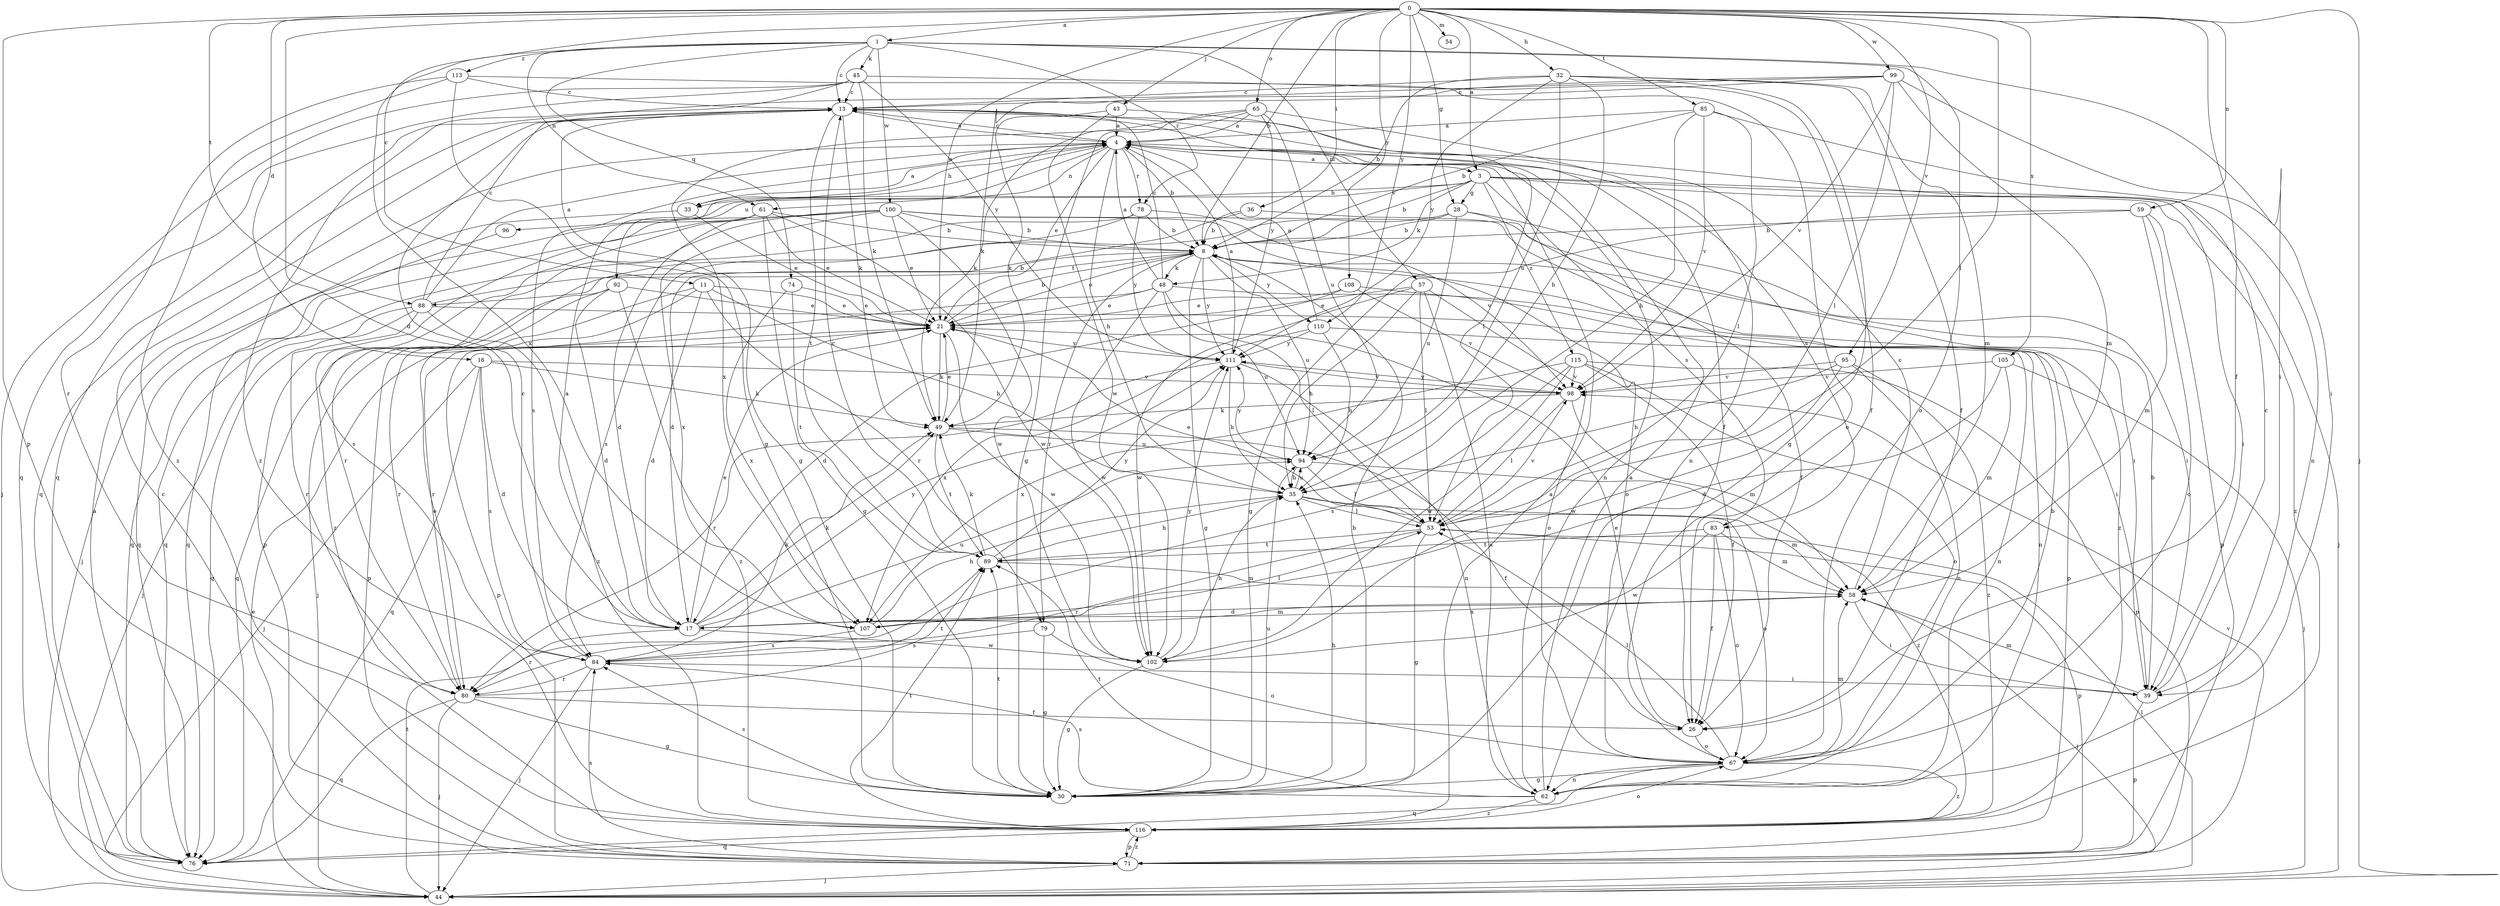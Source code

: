 strict digraph  {
0;
1;
3;
4;
8;
11;
13;
16;
17;
21;
26;
28;
30;
32;
33;
35;
36;
39;
43;
44;
45;
48;
49;
53;
54;
57;
58;
59;
61;
62;
65;
67;
71;
74;
76;
78;
79;
80;
83;
84;
85;
88;
89;
92;
94;
95;
96;
98;
99;
100;
102;
105;
107;
108;
110;
111;
113;
115;
116;
0 -> 1  [label=a];
0 -> 3  [label=a];
0 -> 8  [label=b];
0 -> 11  [label=c];
0 -> 16  [label=d];
0 -> 17  [label=d];
0 -> 21  [label=e];
0 -> 26  [label=f];
0 -> 28  [label=g];
0 -> 32  [label=h];
0 -> 36  [label=i];
0 -> 43  [label=j];
0 -> 44  [label=j];
0 -> 53  [label=l];
0 -> 54  [label=m];
0 -> 59  [label=n];
0 -> 65  [label=o];
0 -> 71  [label=p];
0 -> 85  [label=t];
0 -> 88  [label=t];
0 -> 95  [label=v];
0 -> 99  [label=w];
0 -> 105  [label=x];
0 -> 108  [label=y];
0 -> 110  [label=y];
1 -> 13  [label=c];
1 -> 39  [label=i];
1 -> 45  [label=k];
1 -> 57  [label=m];
1 -> 61  [label=n];
1 -> 67  [label=o];
1 -> 74  [label=q];
1 -> 78  [label=r];
1 -> 100  [label=w];
1 -> 107  [label=x];
1 -> 113  [label=z];
3 -> 8  [label=b];
3 -> 28  [label=g];
3 -> 33  [label=h];
3 -> 39  [label=i];
3 -> 44  [label=j];
3 -> 48  [label=k];
3 -> 83  [label=s];
3 -> 96  [label=v];
3 -> 115  [label=z];
3 -> 116  [label=z];
4 -> 3  [label=a];
4 -> 8  [label=b];
4 -> 13  [label=c];
4 -> 21  [label=e];
4 -> 33  [label=h];
4 -> 35  [label=h];
4 -> 61  [label=n];
4 -> 62  [label=n];
4 -> 78  [label=r];
4 -> 83  [label=s];
4 -> 84  [label=s];
4 -> 92  [label=u];
8 -> 21  [label=e];
8 -> 30  [label=g];
8 -> 48  [label=k];
8 -> 79  [label=r];
8 -> 88  [label=t];
8 -> 94  [label=u];
8 -> 110  [label=y];
8 -> 111  [label=y];
11 -> 17  [label=d];
11 -> 21  [label=e];
11 -> 35  [label=h];
11 -> 71  [label=p];
11 -> 79  [label=r];
11 -> 80  [label=r];
13 -> 4  [label=a];
13 -> 26  [label=f];
13 -> 30  [label=g];
13 -> 49  [label=k];
13 -> 76  [label=q];
13 -> 89  [label=t];
16 -> 17  [label=d];
16 -> 44  [label=j];
16 -> 49  [label=k];
16 -> 76  [label=q];
16 -> 84  [label=s];
16 -> 98  [label=v];
17 -> 4  [label=a];
17 -> 21  [label=e];
17 -> 49  [label=k];
17 -> 58  [label=m];
17 -> 80  [label=r];
17 -> 94  [label=u];
17 -> 102  [label=w];
17 -> 111  [label=y];
21 -> 8  [label=b];
21 -> 49  [label=k];
21 -> 71  [label=p];
21 -> 102  [label=w];
21 -> 111  [label=y];
26 -> 21  [label=e];
26 -> 67  [label=o];
28 -> 8  [label=b];
28 -> 26  [label=f];
28 -> 39  [label=i];
28 -> 80  [label=r];
28 -> 94  [label=u];
30 -> 8  [label=b];
30 -> 35  [label=h];
30 -> 84  [label=s];
30 -> 89  [label=t];
30 -> 94  [label=u];
32 -> 8  [label=b];
32 -> 13  [label=c];
32 -> 26  [label=f];
32 -> 30  [label=g];
32 -> 35  [label=h];
32 -> 58  [label=m];
32 -> 94  [label=u];
32 -> 111  [label=y];
33 -> 4  [label=a];
33 -> 21  [label=e];
33 -> 76  [label=q];
35 -> 53  [label=l];
35 -> 58  [label=m];
35 -> 67  [label=o];
35 -> 94  [label=u];
36 -> 8  [label=b];
36 -> 17  [label=d];
36 -> 116  [label=z];
39 -> 8  [label=b];
39 -> 13  [label=c];
39 -> 58  [label=m];
39 -> 71  [label=p];
43 -> 4  [label=a];
43 -> 49  [label=k];
43 -> 53  [label=l];
43 -> 102  [label=w];
44 -> 21  [label=e];
44 -> 53  [label=l];
44 -> 89  [label=t];
45 -> 13  [label=c];
45 -> 26  [label=f];
45 -> 44  [label=j];
45 -> 49  [label=k];
45 -> 76  [label=q];
45 -> 111  [label=y];
45 -> 116  [label=z];
48 -> 4  [label=a];
48 -> 13  [label=c];
48 -> 21  [label=e];
48 -> 53  [label=l];
48 -> 71  [label=p];
48 -> 80  [label=r];
48 -> 94  [label=u];
48 -> 102  [label=w];
49 -> 21  [label=e];
49 -> 26  [label=f];
49 -> 89  [label=t];
49 -> 94  [label=u];
53 -> 21  [label=e];
53 -> 30  [label=g];
53 -> 71  [label=p];
53 -> 80  [label=r];
53 -> 89  [label=t];
53 -> 98  [label=v];
57 -> 21  [label=e];
57 -> 35  [label=h];
57 -> 53  [label=l];
57 -> 62  [label=n];
57 -> 67  [label=o];
57 -> 102  [label=w];
58 -> 13  [label=c];
58 -> 17  [label=d];
58 -> 39  [label=i];
58 -> 44  [label=j];
58 -> 107  [label=x];
59 -> 8  [label=b];
59 -> 30  [label=g];
59 -> 58  [label=m];
59 -> 67  [label=o];
59 -> 71  [label=p];
61 -> 8  [label=b];
61 -> 17  [label=d];
61 -> 21  [label=e];
61 -> 30  [label=g];
61 -> 44  [label=j];
61 -> 71  [label=p];
61 -> 102  [label=w];
62 -> 4  [label=a];
62 -> 84  [label=s];
62 -> 89  [label=t];
62 -> 116  [label=z];
65 -> 4  [label=a];
65 -> 30  [label=g];
65 -> 49  [label=k];
65 -> 62  [label=n];
65 -> 94  [label=u];
65 -> 107  [label=x];
65 -> 111  [label=y];
67 -> 8  [label=b];
67 -> 30  [label=g];
67 -> 53  [label=l];
67 -> 58  [label=m];
67 -> 62  [label=n];
67 -> 76  [label=q];
67 -> 116  [label=z];
71 -> 13  [label=c];
71 -> 44  [label=j];
71 -> 84  [label=s];
71 -> 98  [label=v];
71 -> 116  [label=z];
74 -> 21  [label=e];
74 -> 89  [label=t];
74 -> 107  [label=x];
76 -> 4  [label=a];
78 -> 8  [label=b];
78 -> 76  [label=q];
78 -> 84  [label=s];
78 -> 98  [label=v];
78 -> 111  [label=y];
79 -> 30  [label=g];
79 -> 67  [label=o];
79 -> 84  [label=s];
80 -> 21  [label=e];
80 -> 26  [label=f];
80 -> 30  [label=g];
80 -> 44  [label=j];
80 -> 76  [label=q];
80 -> 89  [label=t];
83 -> 26  [label=f];
83 -> 58  [label=m];
83 -> 67  [label=o];
83 -> 89  [label=t];
83 -> 102  [label=w];
84 -> 13  [label=c];
84 -> 39  [label=i];
84 -> 44  [label=j];
84 -> 49  [label=k];
84 -> 80  [label=r];
85 -> 4  [label=a];
85 -> 8  [label=b];
85 -> 35  [label=h];
85 -> 53  [label=l];
85 -> 62  [label=n];
85 -> 98  [label=v];
88 -> 4  [label=a];
88 -> 8  [label=b];
88 -> 13  [label=c];
88 -> 39  [label=i];
88 -> 44  [label=j];
88 -> 76  [label=q];
88 -> 80  [label=r];
88 -> 116  [label=z];
89 -> 13  [label=c];
89 -> 35  [label=h];
89 -> 49  [label=k];
89 -> 58  [label=m];
89 -> 111  [label=y];
92 -> 17  [label=d];
92 -> 21  [label=e];
92 -> 44  [label=j];
92 -> 76  [label=q];
92 -> 116  [label=z];
94 -> 35  [label=h];
94 -> 53  [label=l];
94 -> 111  [label=y];
94 -> 116  [label=z];
95 -> 35  [label=h];
95 -> 62  [label=n];
95 -> 98  [label=v];
95 -> 102  [label=w];
95 -> 116  [label=z];
96 -> 76  [label=q];
98 -> 49  [label=k];
98 -> 53  [label=l];
98 -> 58  [label=m];
98 -> 111  [label=y];
99 -> 13  [label=c];
99 -> 39  [label=i];
99 -> 49  [label=k];
99 -> 53  [label=l];
99 -> 58  [label=m];
99 -> 76  [label=q];
99 -> 98  [label=v];
100 -> 8  [label=b];
100 -> 21  [label=e];
100 -> 39  [label=i];
100 -> 67  [label=o];
100 -> 76  [label=q];
100 -> 84  [label=s];
100 -> 102  [label=w];
100 -> 107  [label=x];
100 -> 116  [label=z];
102 -> 30  [label=g];
102 -> 35  [label=h];
102 -> 111  [label=y];
105 -> 17  [label=d];
105 -> 44  [label=j];
105 -> 58  [label=m];
105 -> 98  [label=v];
107 -> 35  [label=h];
107 -> 53  [label=l];
107 -> 84  [label=s];
108 -> 17  [label=d];
108 -> 21  [label=e];
108 -> 62  [label=n];
108 -> 98  [label=v];
110 -> 4  [label=a];
110 -> 35  [label=h];
110 -> 62  [label=n];
110 -> 107  [label=x];
110 -> 111  [label=y];
111 -> 4  [label=a];
111 -> 35  [label=h];
111 -> 62  [label=n];
111 -> 80  [label=r];
111 -> 98  [label=v];
113 -> 13  [label=c];
113 -> 30  [label=g];
113 -> 67  [label=o];
113 -> 80  [label=r];
113 -> 116  [label=z];
115 -> 26  [label=f];
115 -> 67  [label=o];
115 -> 71  [label=p];
115 -> 84  [label=s];
115 -> 98  [label=v];
115 -> 102  [label=w];
115 -> 107  [label=x];
116 -> 4  [label=a];
116 -> 67  [label=o];
116 -> 71  [label=p];
116 -> 76  [label=q];
116 -> 89  [label=t];
}
